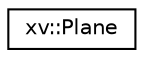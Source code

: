 digraph "Graphical Class Hierarchy"
{
 // LATEX_PDF_SIZE
  edge [fontname="Helvetica",fontsize="10",labelfontname="Helvetica",labelfontsize="10"];
  node [fontname="Helvetica",fontsize="10",shape=record];
  rankdir="LR";
  Node0 [label="xv::Plane",height=0.2,width=0.4,color="black", fillcolor="white", style="filled",URL="$structxv_1_1Plane.html",tooltip="A 3D plane definition."];
}
